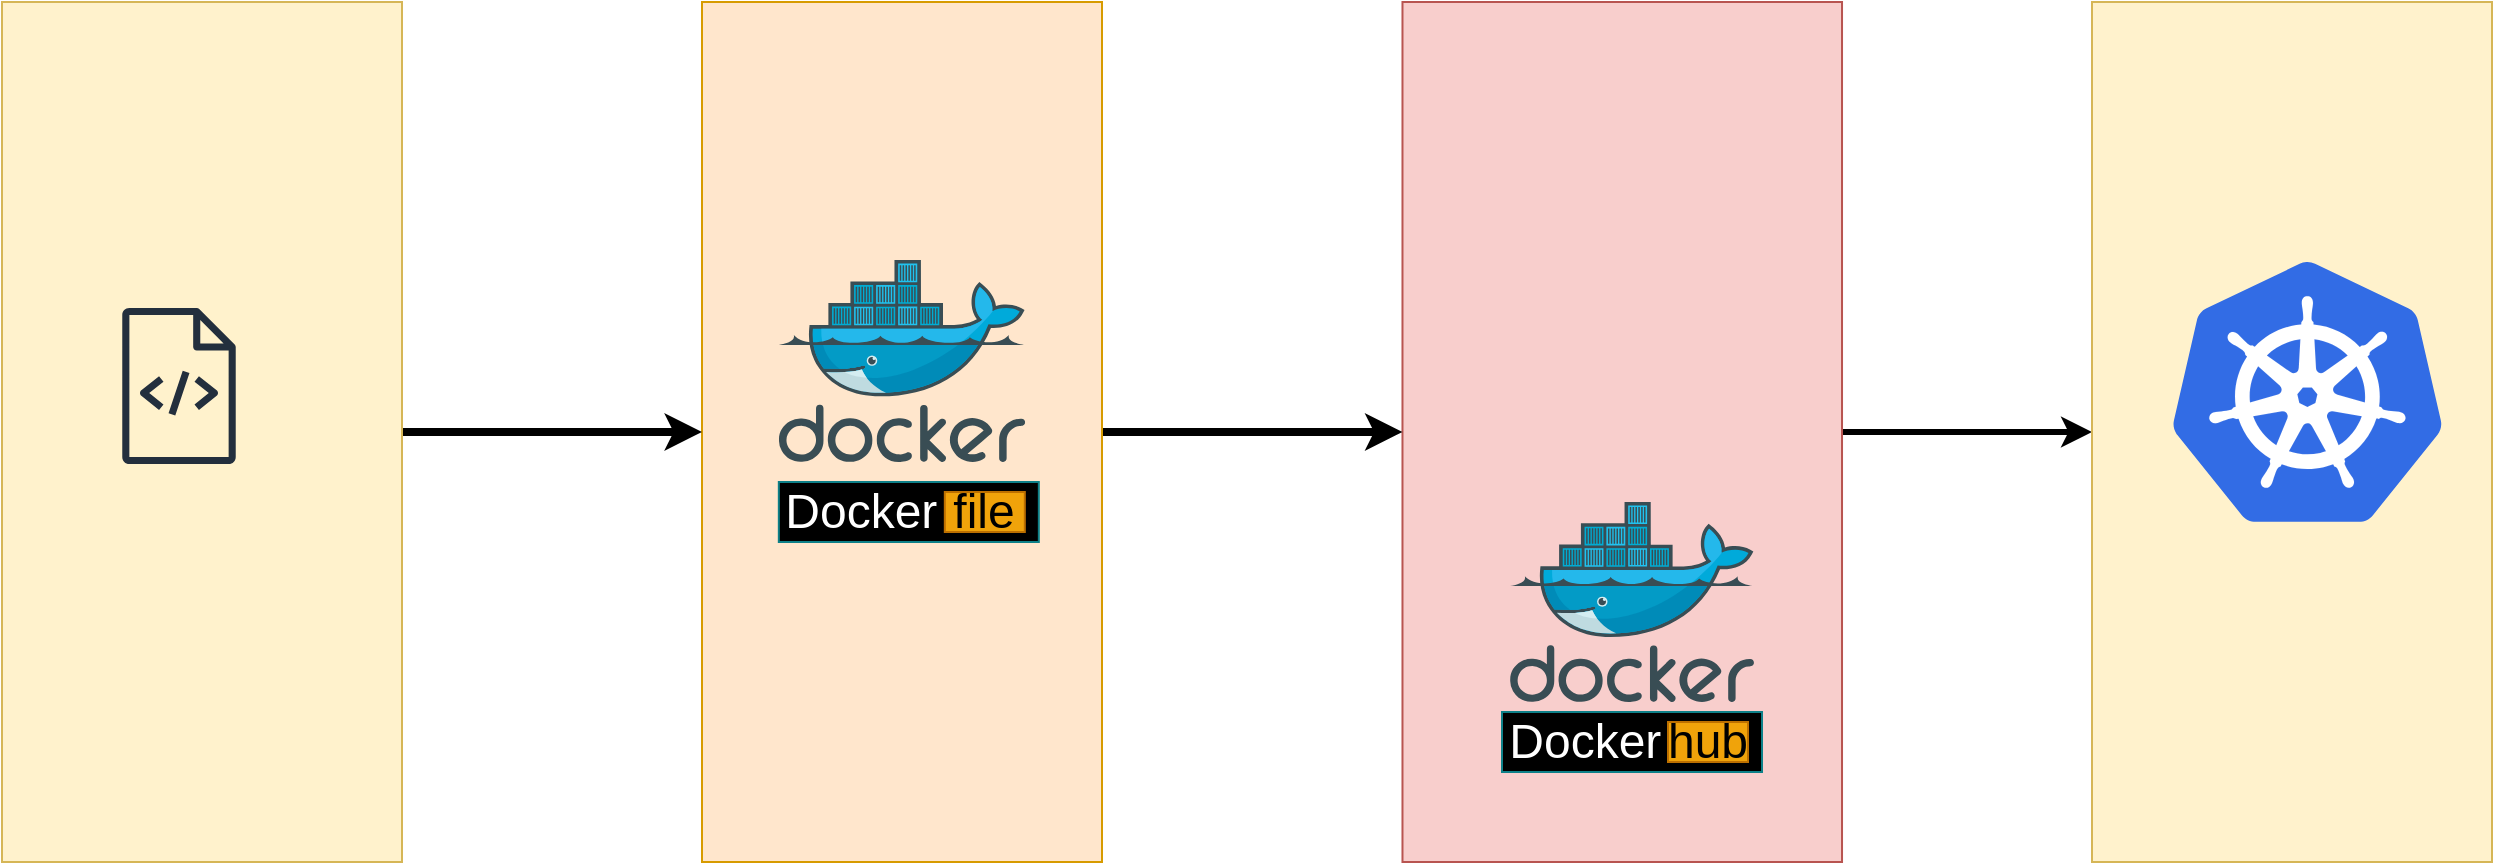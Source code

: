 <mxfile version="22.1.2" type="device">
  <diagram name="Page-1" id="BeGUvObTn5PvON0YrpUM">
    <mxGraphModel dx="2058" dy="1180" grid="1" gridSize="10" guides="1" tooltips="1" connect="1" arrows="1" fold="1" page="1" pageScale="1" pageWidth="850" pageHeight="1100" math="0" shadow="0">
      <root>
        <mxCell id="0" />
        <mxCell id="1" parent="0" />
        <mxCell id="kRU5yt_YMfP87aYFLwK0-20" style="edgeStyle=orthogonalEdgeStyle;rounded=0;orthogonalLoop=1;jettySize=auto;html=1;strokeWidth=3;" parent="1" source="kRU5yt_YMfP87aYFLwK0-12" target="kRU5yt_YMfP87aYFLwK0-18" edge="1">
          <mxGeometry relative="1" as="geometry" />
        </mxCell>
        <mxCell id="kRU5yt_YMfP87aYFLwK0-12" value="" style="rounded=0;whiteSpace=wrap;html=1;fillColor=#f8cecc;strokeColor=#b85450;" parent="1" vertex="1">
          <mxGeometry x="730.24" y="320" width="219.77" height="430" as="geometry" />
        </mxCell>
        <mxCell id="kRU5yt_YMfP87aYFLwK0-16" style="edgeStyle=orthogonalEdgeStyle;rounded=0;orthogonalLoop=1;jettySize=auto;html=1;strokeWidth=4;" parent="1" source="kRU5yt_YMfP87aYFLwK0-13" target="kRU5yt_YMfP87aYFLwK0-12" edge="1">
          <mxGeometry relative="1" as="geometry" />
        </mxCell>
        <mxCell id="kRU5yt_YMfP87aYFLwK0-13" value="" style="rounded=0;whiteSpace=wrap;html=1;fillColor=#ffe6cc;strokeColor=#d79b00;" parent="1" vertex="1">
          <mxGeometry x="380" y="320" width="200" height="430" as="geometry" />
        </mxCell>
        <mxCell id="kRU5yt_YMfP87aYFLwK0-15" style="edgeStyle=orthogonalEdgeStyle;rounded=0;orthogonalLoop=1;jettySize=auto;html=1;strokeWidth=4;" parent="1" source="kRU5yt_YMfP87aYFLwK0-9" target="kRU5yt_YMfP87aYFLwK0-13" edge="1">
          <mxGeometry relative="1" as="geometry" />
        </mxCell>
        <mxCell id="kRU5yt_YMfP87aYFLwK0-9" value="" style="rounded=0;whiteSpace=wrap;html=1;fillColor=#fff2cc;strokeColor=#d6b656;" parent="1" vertex="1">
          <mxGeometry x="30" y="320" width="200" height="430" as="geometry" />
        </mxCell>
        <mxCell id="kRU5yt_YMfP87aYFLwK0-1" value="" style="sketch=0;outlineConnect=0;fontColor=#232F3E;gradientColor=none;fillColor=#232F3D;strokeColor=none;dashed=0;verticalLabelPosition=bottom;verticalAlign=top;align=center;html=1;fontSize=12;fontStyle=0;aspect=fixed;pointerEvents=1;shape=mxgraph.aws4.source_code;" parent="1" vertex="1">
          <mxGeometry x="90" y="473" width="57" height="78" as="geometry" />
        </mxCell>
        <mxCell id="kRU5yt_YMfP87aYFLwK0-2" value="" style="image;sketch=0;aspect=fixed;html=1;points=[];align=center;fontSize=12;image=img/lib/mscae/Docker.svg;" parent="1" vertex="1">
          <mxGeometry x="418.41" y="449" width="123.17" height="101" as="geometry" />
        </mxCell>
        <mxCell id="kRU5yt_YMfP87aYFLwK0-3" value="" style="shape=image;imageAspect=0;aspect=fixed;verticalLabelPosition=bottom;verticalAlign=top;fontSize=24;image=https://jfrog.com/wp-content/uploads/2017/12/artifactory.png;" parent="1" vertex="1">
          <mxGeometry x="719.89" y="369" width="240.46" height="80" as="geometry" />
        </mxCell>
        <mxCell id="kRU5yt_YMfP87aYFLwK0-4" value="" style="sketch=0;aspect=fixed;html=1;points=[];align=center;image;fontSize=12;image=img/lib/mscae/Docker.svg;fontColor=#FFFFFF;fillColor=#000000;" parent="1" vertex="1">
          <mxGeometry x="784.02" y="570" width="121.95" height="100" as="geometry" />
        </mxCell>
        <mxCell id="kRU5yt_YMfP87aYFLwK0-5" value="&lt;font style=&quot;font-size: 24px&quot;&gt;Docker&amp;nbsp; &amp;nbsp; &amp;nbsp; &amp;nbsp;&lt;br&gt;&lt;/font&gt;" style="rounded=0;whiteSpace=wrap;html=1;fillColor=#000000;strokeColor=#0e8088;fontColor=#FFFFFF;movable=1;resizable=1;rotatable=1;deletable=1;editable=1;connectable=1;" parent="1" vertex="1">
          <mxGeometry x="780" y="675" width="130" height="30" as="geometry" />
        </mxCell>
        <mxCell id="kRU5yt_YMfP87aYFLwK0-6" value="&lt;font style=&quot;font-size: 24px&quot;&gt;hub&lt;br&gt;&lt;/font&gt;" style="rounded=0;whiteSpace=wrap;html=1;fillColor=#f0a30a;strokeColor=#BD7000;fontColor=#000000;movable=1;resizable=1;rotatable=1;deletable=1;editable=1;connectable=1;" parent="1" vertex="1">
          <mxGeometry x="863" y="680" width="40" height="20" as="geometry" />
        </mxCell>
        <mxCell id="kRU5yt_YMfP87aYFLwK0-7" value="&lt;font style=&quot;font-size: 24px&quot;&gt;Docker&amp;nbsp; &amp;nbsp; &amp;nbsp; &amp;nbsp;&lt;br&gt;&lt;/font&gt;" style="rounded=0;whiteSpace=wrap;html=1;fillColor=#000000;strokeColor=#0e8088;fontColor=#FFFFFF;movable=1;resizable=1;rotatable=1;deletable=1;editable=1;connectable=1;" parent="1" vertex="1">
          <mxGeometry x="418.41" y="560" width="130" height="30" as="geometry" />
        </mxCell>
        <mxCell id="kRU5yt_YMfP87aYFLwK0-8" value="&lt;font style=&quot;font-size: 24px&quot;&gt;file&lt;br&gt;&lt;/font&gt;" style="rounded=0;whiteSpace=wrap;html=1;fillColor=#f0a30a;strokeColor=#BD7000;fontColor=#000000;movable=1;resizable=1;rotatable=1;deletable=1;editable=1;connectable=1;" parent="1" vertex="1">
          <mxGeometry x="501.41" y="565" width="40" height="20" as="geometry" />
        </mxCell>
        <mxCell id="kRU5yt_YMfP87aYFLwK0-18" value="" style="rounded=0;whiteSpace=wrap;html=1;fillColor=#fff2cc;strokeColor=#d6b656;" parent="1" vertex="1">
          <mxGeometry x="1075" y="320" width="200" height="430" as="geometry" />
        </mxCell>
        <mxCell id="kRU5yt_YMfP87aYFLwK0-19" value="" style="image;sketch=0;aspect=fixed;html=1;points=[];align=center;fontSize=12;image=img/lib/mscae/Kubernetes.svg;" parent="1" vertex="1">
          <mxGeometry x="1115" y="450" width="135.42" height="130" as="geometry" />
        </mxCell>
      </root>
    </mxGraphModel>
  </diagram>
</mxfile>
